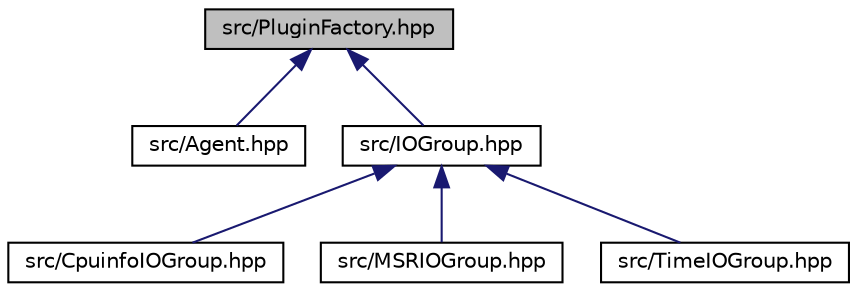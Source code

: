 digraph "src/PluginFactory.hpp"
{
  edge [fontname="Helvetica",fontsize="10",labelfontname="Helvetica",labelfontsize="10"];
  node [fontname="Helvetica",fontsize="10",shape=record];
  Node10 [label="src/PluginFactory.hpp",height=0.2,width=0.4,color="black", fillcolor="grey75", style="filled", fontcolor="black"];
  Node10 -> Node11 [dir="back",color="midnightblue",fontsize="10",style="solid",fontname="Helvetica"];
  Node11 [label="src/Agent.hpp",height=0.2,width=0.4,color="black", fillcolor="white", style="filled",URL="$_agent_8hpp.html"];
  Node10 -> Node12 [dir="back",color="midnightblue",fontsize="10",style="solid",fontname="Helvetica"];
  Node12 [label="src/IOGroup.hpp",height=0.2,width=0.4,color="black", fillcolor="white", style="filled",URL="$_i_o_group_8hpp.html"];
  Node12 -> Node13 [dir="back",color="midnightblue",fontsize="10",style="solid",fontname="Helvetica"];
  Node13 [label="src/CpuinfoIOGroup.hpp",height=0.2,width=0.4,color="black", fillcolor="white", style="filled",URL="$_cpuinfo_i_o_group_8hpp.html"];
  Node12 -> Node14 [dir="back",color="midnightblue",fontsize="10",style="solid",fontname="Helvetica"];
  Node14 [label="src/MSRIOGroup.hpp",height=0.2,width=0.4,color="black", fillcolor="white", style="filled",URL="$_m_s_r_i_o_group_8hpp.html"];
  Node12 -> Node15 [dir="back",color="midnightblue",fontsize="10",style="solid",fontname="Helvetica"];
  Node15 [label="src/TimeIOGroup.hpp",height=0.2,width=0.4,color="black", fillcolor="white", style="filled",URL="$_time_i_o_group_8hpp.html"];
}
